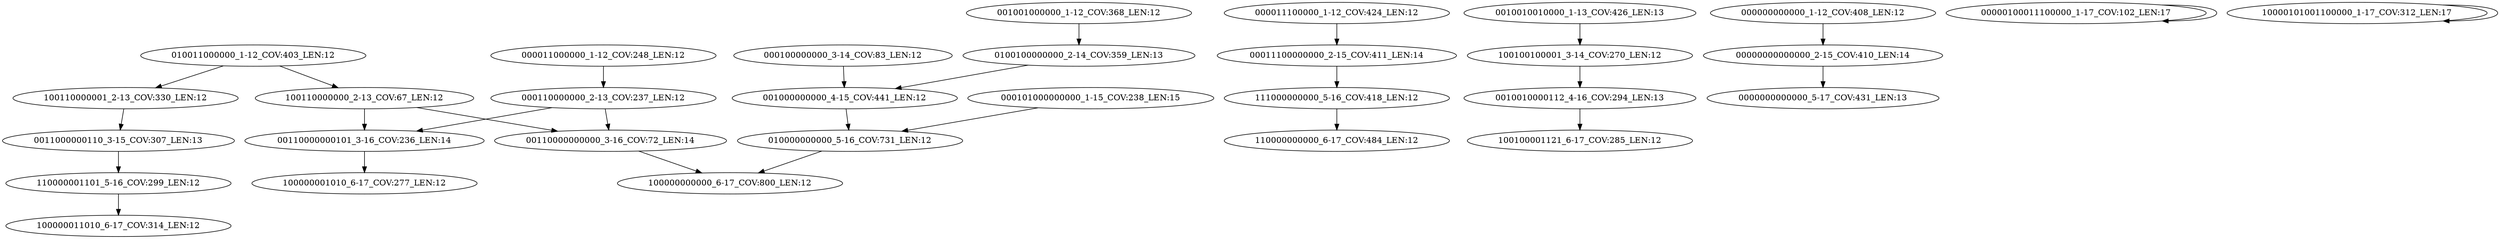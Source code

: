 digraph G {
    "00110000000101_3-16_COV:236_LEN:14" -> "100000001010_6-17_COV:277_LEN:12";
    "000101000000000_1-15_COV:238_LEN:15" -> "010000000000_5-16_COV:731_LEN:12";
    "00011100000000_2-15_COV:411_LEN:14" -> "111000000000_5-16_COV:418_LEN:12";
    "000011000000_1-12_COV:248_LEN:12" -> "000110000000_2-13_COV:237_LEN:12";
    "100110000001_2-13_COV:330_LEN:12" -> "0011000000110_3-15_COV:307_LEN:13";
    "100100100001_3-14_COV:270_LEN:12" -> "0010010000112_4-16_COV:294_LEN:13";
    "00000000000000_2-15_COV:410_LEN:14" -> "0000000000000_5-17_COV:431_LEN:13";
    "00000100011100000_1-17_COV:102_LEN:17" -> "00000100011100000_1-17_COV:102_LEN:17";
    "111000000000_5-16_COV:418_LEN:12" -> "110000000000_6-17_COV:484_LEN:12";
    "110000001101_5-16_COV:299_LEN:12" -> "100000011010_6-17_COV:314_LEN:12";
    "100110000000_2-13_COV:67_LEN:12" -> "00110000000101_3-16_COV:236_LEN:14";
    "100110000000_2-13_COV:67_LEN:12" -> "00110000000000_3-16_COV:72_LEN:14";
    "000011100000_1-12_COV:424_LEN:12" -> "00011100000000_2-15_COV:411_LEN:14";
    "000100000000_3-14_COV:83_LEN:12" -> "001000000000_4-15_COV:441_LEN:12";
    "000110000000_2-13_COV:237_LEN:12" -> "00110000000101_3-16_COV:236_LEN:14";
    "000110000000_2-13_COV:237_LEN:12" -> "00110000000000_3-16_COV:72_LEN:14";
    "0011000000110_3-15_COV:307_LEN:13" -> "110000001101_5-16_COV:299_LEN:12";
    "00110000000000_3-16_COV:72_LEN:14" -> "100000000000_6-17_COV:800_LEN:12";
    "0010010010000_1-13_COV:426_LEN:13" -> "100100100001_3-14_COV:270_LEN:12";
    "000000000000_1-12_COV:408_LEN:12" -> "00000000000000_2-15_COV:410_LEN:14";
    "010011000000_1-12_COV:403_LEN:12" -> "100110000001_2-13_COV:330_LEN:12";
    "010011000000_1-12_COV:403_LEN:12" -> "100110000000_2-13_COV:67_LEN:12";
    "10000101001100000_1-17_COV:312_LEN:17" -> "10000101001100000_1-17_COV:312_LEN:17";
    "001000000000_4-15_COV:441_LEN:12" -> "010000000000_5-16_COV:731_LEN:12";
    "001001000000_1-12_COV:368_LEN:12" -> "0100100000000_2-14_COV:359_LEN:13";
    "010000000000_5-16_COV:731_LEN:12" -> "100000000000_6-17_COV:800_LEN:12";
    "0010010000112_4-16_COV:294_LEN:13" -> "100100001121_6-17_COV:285_LEN:12";
    "0100100000000_2-14_COV:359_LEN:13" -> "001000000000_4-15_COV:441_LEN:12";
}
